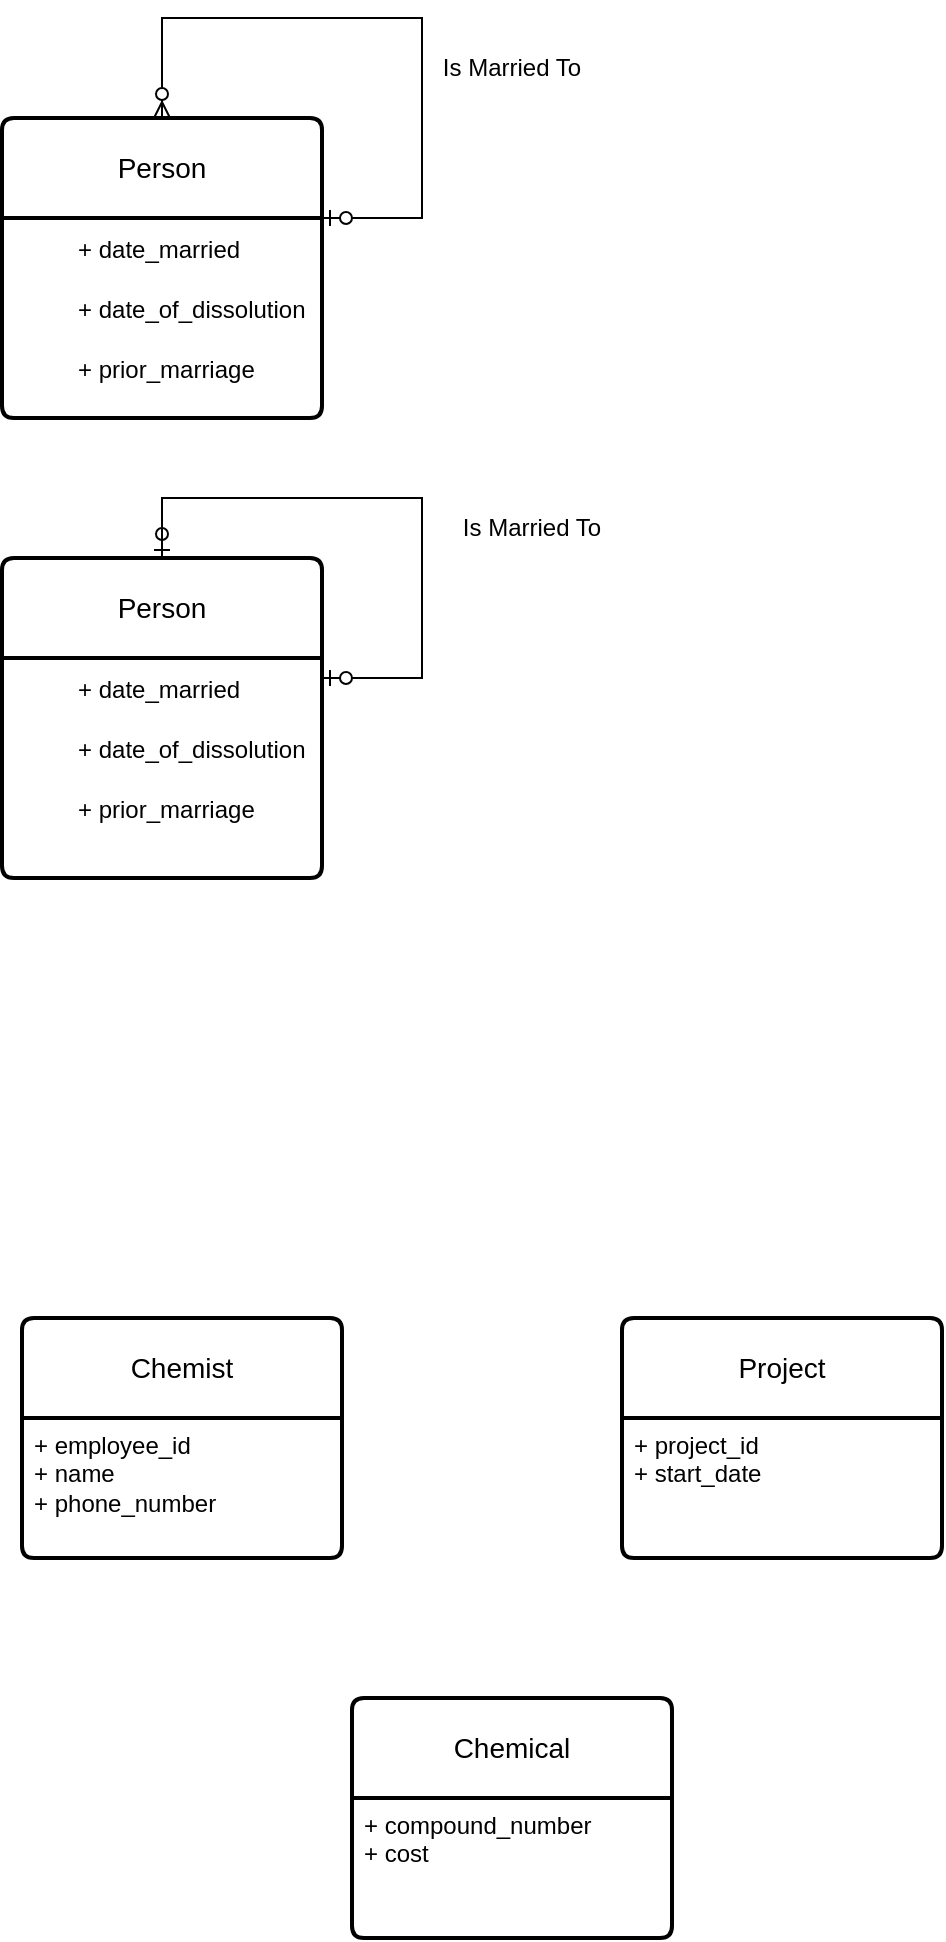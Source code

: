 <mxfile version="21.1.7" type="github">
  <diagram id="R2lEEEUBdFMjLlhIrx00" name="Page-1">
    <mxGraphModel dx="591" dy="557" grid="1" gridSize="10" guides="1" tooltips="1" connect="1" arrows="1" fold="1" page="1" pageScale="1" pageWidth="850" pageHeight="1100" math="0" shadow="0" extFonts="Permanent Marker^https://fonts.googleapis.com/css?family=Permanent+Marker">
      <root>
        <mxCell id="0" />
        <mxCell id="1" parent="0" />
        <mxCell id="Pq10RqFiLjkxQs9V1JVE-1" value="&lt;div&gt;Person&lt;/div&gt;" style="swimlane;childLayout=stackLayout;horizontal=1;startSize=50;horizontalStack=0;rounded=1;fontSize=14;fontStyle=0;strokeWidth=2;resizeParent=0;resizeLast=1;shadow=0;dashed=0;align=center;arcSize=4;whiteSpace=wrap;html=1;" vertex="1" parent="1">
          <mxGeometry x="310" y="90" width="160" height="150" as="geometry" />
        </mxCell>
        <mxCell id="Pq10RqFiLjkxQs9V1JVE-32" value="" style="shape=table;startSize=0;container=1;collapsible=1;childLayout=tableLayout;fixedRows=1;rowLines=0;fontStyle=0;align=center;resizeLast=1;strokeColor=none;fillColor=none;collapsible=0;whiteSpace=wrap;html=1;" vertex="1" parent="Pq10RqFiLjkxQs9V1JVE-1">
          <mxGeometry y="50" width="160" height="100" as="geometry" />
        </mxCell>
        <mxCell id="Pq10RqFiLjkxQs9V1JVE-33" value="" style="shape=tableRow;horizontal=0;startSize=0;swimlaneHead=0;swimlaneBody=0;fillColor=none;collapsible=0;dropTarget=0;points=[[0,0.5],[1,0.5]];portConstraint=eastwest;top=0;left=0;right=0;bottom=0;" vertex="1" parent="Pq10RqFiLjkxQs9V1JVE-32">
          <mxGeometry width="160" height="30" as="geometry" />
        </mxCell>
        <mxCell id="Pq10RqFiLjkxQs9V1JVE-34" value="" style="shape=partialRectangle;connectable=0;fillColor=none;top=0;left=0;bottom=0;right=0;editable=1;overflow=hidden;" vertex="1" parent="Pq10RqFiLjkxQs9V1JVE-33">
          <mxGeometry width="30" height="30" as="geometry">
            <mxRectangle width="30" height="30" as="alternateBounds" />
          </mxGeometry>
        </mxCell>
        <mxCell id="Pq10RqFiLjkxQs9V1JVE-35" value="+ date_married" style="shape=partialRectangle;connectable=0;fillColor=none;top=0;left=0;bottom=0;right=0;align=left;spacingLeft=6;overflow=hidden;" vertex="1" parent="Pq10RqFiLjkxQs9V1JVE-33">
          <mxGeometry x="30" width="130" height="30" as="geometry">
            <mxRectangle width="130" height="30" as="alternateBounds" />
          </mxGeometry>
        </mxCell>
        <mxCell id="Pq10RqFiLjkxQs9V1JVE-37" value="" style="shape=tableRow;horizontal=0;startSize=0;swimlaneHead=0;swimlaneBody=0;fillColor=none;collapsible=0;dropTarget=0;points=[[0,0.5],[1,0.5]];portConstraint=eastwest;top=0;left=0;right=0;bottom=0;" vertex="1" parent="Pq10RqFiLjkxQs9V1JVE-32">
          <mxGeometry y="30" width="160" height="30" as="geometry" />
        </mxCell>
        <mxCell id="Pq10RqFiLjkxQs9V1JVE-38" value="" style="shape=partialRectangle;connectable=0;fillColor=none;top=0;left=0;bottom=0;right=0;editable=1;overflow=hidden;" vertex="1" parent="Pq10RqFiLjkxQs9V1JVE-37">
          <mxGeometry width="30" height="30" as="geometry">
            <mxRectangle width="30" height="30" as="alternateBounds" />
          </mxGeometry>
        </mxCell>
        <mxCell id="Pq10RqFiLjkxQs9V1JVE-39" value="+ date_of_dissolution" style="shape=partialRectangle;connectable=0;fillColor=none;top=0;left=0;bottom=0;right=0;align=left;spacingLeft=6;overflow=hidden;" vertex="1" parent="Pq10RqFiLjkxQs9V1JVE-37">
          <mxGeometry x="30" width="130" height="30" as="geometry">
            <mxRectangle width="130" height="30" as="alternateBounds" />
          </mxGeometry>
        </mxCell>
        <mxCell id="Pq10RqFiLjkxQs9V1JVE-56" value="" style="shape=tableRow;horizontal=0;startSize=0;swimlaneHead=0;swimlaneBody=0;fillColor=none;collapsible=0;dropTarget=0;points=[[0,0.5],[1,0.5]];portConstraint=eastwest;top=0;left=0;right=0;bottom=0;" vertex="1" parent="Pq10RqFiLjkxQs9V1JVE-32">
          <mxGeometry y="60" width="160" height="30" as="geometry" />
        </mxCell>
        <mxCell id="Pq10RqFiLjkxQs9V1JVE-57" value="" style="shape=partialRectangle;connectable=0;fillColor=none;top=0;left=0;bottom=0;right=0;editable=1;overflow=hidden;" vertex="1" parent="Pq10RqFiLjkxQs9V1JVE-56">
          <mxGeometry width="30" height="30" as="geometry">
            <mxRectangle width="30" height="30" as="alternateBounds" />
          </mxGeometry>
        </mxCell>
        <mxCell id="Pq10RqFiLjkxQs9V1JVE-58" value="+ prior_marriage" style="shape=partialRectangle;connectable=0;fillColor=none;top=0;left=0;bottom=0;right=0;align=left;spacingLeft=6;overflow=hidden;" vertex="1" parent="Pq10RqFiLjkxQs9V1JVE-56">
          <mxGeometry x="30" width="130" height="30" as="geometry">
            <mxRectangle width="130" height="30" as="alternateBounds" />
          </mxGeometry>
        </mxCell>
        <mxCell id="Pq10RqFiLjkxQs9V1JVE-6" value="Is Married To" style="text;html=1;strokeColor=none;fillColor=none;align=center;verticalAlign=middle;whiteSpace=wrap;rounded=0;" vertex="1" parent="1">
          <mxGeometry x="520" y="50" width="90" height="30" as="geometry" />
        </mxCell>
        <mxCell id="Pq10RqFiLjkxQs9V1JVE-15" value="" style="fontSize=12;html=1;endArrow=ERzeroToMany;startArrow=ERzeroToOne;rounded=0;entryX=0.5;entryY=0;entryDx=0;entryDy=0;" edge="1" parent="1" target="Pq10RqFiLjkxQs9V1JVE-1">
          <mxGeometry width="100" height="100" relative="1" as="geometry">
            <mxPoint x="470" y="140" as="sourcePoint" />
            <mxPoint x="570" y="40" as="targetPoint" />
            <Array as="points">
              <mxPoint x="520" y="140" />
              <mxPoint x="520" y="40" />
              <mxPoint x="390" y="40" />
            </Array>
          </mxGeometry>
        </mxCell>
        <mxCell id="Pq10RqFiLjkxQs9V1JVE-23" value="Is Married To" style="text;html=1;strokeColor=none;fillColor=none;align=center;verticalAlign=middle;whiteSpace=wrap;rounded=0;" vertex="1" parent="1">
          <mxGeometry x="530" y="280" width="90" height="30" as="geometry" />
        </mxCell>
        <mxCell id="Pq10RqFiLjkxQs9V1JVE-40" value="&lt;div&gt;Person&lt;/div&gt;" style="swimlane;childLayout=stackLayout;horizontal=1;startSize=50;horizontalStack=0;rounded=1;fontSize=14;fontStyle=0;strokeWidth=2;resizeParent=0;resizeLast=1;shadow=0;dashed=0;align=center;arcSize=4;whiteSpace=wrap;html=1;" vertex="1" parent="1">
          <mxGeometry x="310" y="310" width="160" height="160" as="geometry" />
        </mxCell>
        <mxCell id="Pq10RqFiLjkxQs9V1JVE-41" value="" style="shape=table;startSize=0;container=1;collapsible=1;childLayout=tableLayout;fixedRows=1;rowLines=0;fontStyle=0;align=center;resizeLast=1;strokeColor=none;fillColor=none;collapsible=0;whiteSpace=wrap;html=1;" vertex="1" parent="Pq10RqFiLjkxQs9V1JVE-40">
          <mxGeometry y="50" width="160" height="110" as="geometry" />
        </mxCell>
        <mxCell id="Pq10RqFiLjkxQs9V1JVE-42" value="" style="shape=tableRow;horizontal=0;startSize=0;swimlaneHead=0;swimlaneBody=0;fillColor=none;collapsible=0;dropTarget=0;points=[[0,0.5],[1,0.5]];portConstraint=eastwest;top=0;left=0;right=0;bottom=0;" vertex="1" parent="Pq10RqFiLjkxQs9V1JVE-41">
          <mxGeometry width="160" height="30" as="geometry" />
        </mxCell>
        <mxCell id="Pq10RqFiLjkxQs9V1JVE-43" value="" style="shape=partialRectangle;connectable=0;fillColor=none;top=0;left=0;bottom=0;right=0;editable=1;overflow=hidden;" vertex="1" parent="Pq10RqFiLjkxQs9V1JVE-42">
          <mxGeometry width="30" height="30" as="geometry">
            <mxRectangle width="30" height="30" as="alternateBounds" />
          </mxGeometry>
        </mxCell>
        <mxCell id="Pq10RqFiLjkxQs9V1JVE-44" value="+ date_married" style="shape=partialRectangle;connectable=0;fillColor=none;top=0;left=0;bottom=0;right=0;align=left;spacingLeft=6;overflow=hidden;" vertex="1" parent="Pq10RqFiLjkxQs9V1JVE-42">
          <mxGeometry x="30" width="130" height="30" as="geometry">
            <mxRectangle width="130" height="30" as="alternateBounds" />
          </mxGeometry>
        </mxCell>
        <mxCell id="Pq10RqFiLjkxQs9V1JVE-45" value="" style="shape=tableRow;horizontal=0;startSize=0;swimlaneHead=0;swimlaneBody=0;fillColor=none;collapsible=0;dropTarget=0;points=[[0,0.5],[1,0.5]];portConstraint=eastwest;top=0;left=0;right=0;bottom=0;" vertex="1" parent="Pq10RqFiLjkxQs9V1JVE-41">
          <mxGeometry y="30" width="160" height="30" as="geometry" />
        </mxCell>
        <mxCell id="Pq10RqFiLjkxQs9V1JVE-46" value="" style="shape=partialRectangle;connectable=0;fillColor=none;top=0;left=0;bottom=0;right=0;editable=1;overflow=hidden;" vertex="1" parent="Pq10RqFiLjkxQs9V1JVE-45">
          <mxGeometry width="30" height="30" as="geometry">
            <mxRectangle width="30" height="30" as="alternateBounds" />
          </mxGeometry>
        </mxCell>
        <mxCell id="Pq10RqFiLjkxQs9V1JVE-47" value="+ date_of_dissolution" style="shape=partialRectangle;connectable=0;fillColor=none;top=0;left=0;bottom=0;right=0;align=left;spacingLeft=6;overflow=hidden;" vertex="1" parent="Pq10RqFiLjkxQs9V1JVE-45">
          <mxGeometry x="30" width="130" height="30" as="geometry">
            <mxRectangle width="130" height="30" as="alternateBounds" />
          </mxGeometry>
        </mxCell>
        <mxCell id="Pq10RqFiLjkxQs9V1JVE-52" value="" style="shape=tableRow;horizontal=0;startSize=0;swimlaneHead=0;swimlaneBody=0;fillColor=none;collapsible=0;dropTarget=0;points=[[0,0.5],[1,0.5]];portConstraint=eastwest;top=0;left=0;right=0;bottom=0;" vertex="1" parent="Pq10RqFiLjkxQs9V1JVE-41">
          <mxGeometry y="60" width="160" height="30" as="geometry" />
        </mxCell>
        <mxCell id="Pq10RqFiLjkxQs9V1JVE-53" value="" style="shape=partialRectangle;connectable=0;fillColor=none;top=0;left=0;bottom=0;right=0;editable=1;overflow=hidden;" vertex="1" parent="Pq10RqFiLjkxQs9V1JVE-52">
          <mxGeometry width="30" height="30" as="geometry">
            <mxRectangle width="30" height="30" as="alternateBounds" />
          </mxGeometry>
        </mxCell>
        <mxCell id="Pq10RqFiLjkxQs9V1JVE-54" value="+ prior_marriage" style="shape=partialRectangle;connectable=0;fillColor=none;top=0;left=0;bottom=0;right=0;align=left;spacingLeft=6;overflow=hidden;" vertex="1" parent="Pq10RqFiLjkxQs9V1JVE-52">
          <mxGeometry x="30" width="130" height="30" as="geometry">
            <mxRectangle width="130" height="30" as="alternateBounds" />
          </mxGeometry>
        </mxCell>
        <mxCell id="Pq10RqFiLjkxQs9V1JVE-48" value="" style="fontSize=12;html=1;endArrow=ERzeroToOne;endFill=1;rounded=0;entryX=0.5;entryY=0;entryDx=0;entryDy=0;" edge="1" parent="1" target="Pq10RqFiLjkxQs9V1JVE-40">
          <mxGeometry width="100" height="100" relative="1" as="geometry">
            <mxPoint x="470" y="370" as="sourcePoint" />
            <mxPoint x="570" y="270" as="targetPoint" />
            <Array as="points">
              <mxPoint x="520" y="370" />
              <mxPoint x="520" y="280" />
              <mxPoint x="390" y="280" />
            </Array>
          </mxGeometry>
        </mxCell>
        <mxCell id="Pq10RqFiLjkxQs9V1JVE-49" value="" style="fontSize=12;html=1;endArrow=ERzeroToOne;endFill=1;rounded=0;exitX=0.5;exitY=0;exitDx=0;exitDy=0;" edge="1" parent="1" source="Pq10RqFiLjkxQs9V1JVE-40">
          <mxGeometry width="100" height="100" relative="1" as="geometry">
            <mxPoint x="510" y="450" as="sourcePoint" />
            <mxPoint x="470" y="370" as="targetPoint" />
            <Array as="points">
              <mxPoint x="390" y="280" />
              <mxPoint x="520" y="280" />
              <mxPoint x="520" y="370" />
            </Array>
          </mxGeometry>
        </mxCell>
        <mxCell id="Pq10RqFiLjkxQs9V1JVE-59" value="Chemist" style="swimlane;childLayout=stackLayout;horizontal=1;startSize=50;horizontalStack=0;rounded=1;fontSize=14;fontStyle=0;strokeWidth=2;resizeParent=0;resizeLast=1;shadow=0;dashed=0;align=center;arcSize=4;whiteSpace=wrap;html=1;" vertex="1" parent="1">
          <mxGeometry x="320" y="690" width="160" height="120" as="geometry" />
        </mxCell>
        <mxCell id="Pq10RqFiLjkxQs9V1JVE-60" value="+ employee_id&lt;br&gt;+ name&lt;br&gt;+ phone_number" style="align=left;strokeColor=none;fillColor=none;spacingLeft=4;fontSize=12;verticalAlign=top;resizable=0;rotatable=0;part=1;html=1;" vertex="1" parent="Pq10RqFiLjkxQs9V1JVE-59">
          <mxGeometry y="50" width="160" height="70" as="geometry" />
        </mxCell>
        <mxCell id="Pq10RqFiLjkxQs9V1JVE-61" value="Project" style="swimlane;childLayout=stackLayout;horizontal=1;startSize=50;horizontalStack=0;rounded=1;fontSize=14;fontStyle=0;strokeWidth=2;resizeParent=0;resizeLast=1;shadow=0;dashed=0;align=center;arcSize=4;whiteSpace=wrap;html=1;" vertex="1" parent="1">
          <mxGeometry x="620" y="690" width="160" height="120" as="geometry" />
        </mxCell>
        <mxCell id="Pq10RqFiLjkxQs9V1JVE-62" value="+ project_id&lt;br&gt;+ start_date&lt;br&gt;" style="align=left;strokeColor=none;fillColor=none;spacingLeft=4;fontSize=12;verticalAlign=top;resizable=0;rotatable=0;part=1;html=1;" vertex="1" parent="Pq10RqFiLjkxQs9V1JVE-61">
          <mxGeometry y="50" width="160" height="70" as="geometry" />
        </mxCell>
        <mxCell id="Pq10RqFiLjkxQs9V1JVE-63" value="Chemical" style="swimlane;childLayout=stackLayout;horizontal=1;startSize=50;horizontalStack=0;rounded=1;fontSize=14;fontStyle=0;strokeWidth=2;resizeParent=0;resizeLast=1;shadow=0;dashed=0;align=center;arcSize=4;whiteSpace=wrap;html=1;" vertex="1" parent="1">
          <mxGeometry x="485" y="880" width="160" height="120" as="geometry" />
        </mxCell>
        <mxCell id="Pq10RqFiLjkxQs9V1JVE-64" value="+ compound_number&lt;br&gt;+ cost&lt;br&gt;" style="align=left;strokeColor=none;fillColor=none;spacingLeft=4;fontSize=12;verticalAlign=top;resizable=0;rotatable=0;part=1;html=1;" vertex="1" parent="Pq10RqFiLjkxQs9V1JVE-63">
          <mxGeometry y="50" width="160" height="70" as="geometry" />
        </mxCell>
      </root>
    </mxGraphModel>
  </diagram>
</mxfile>
